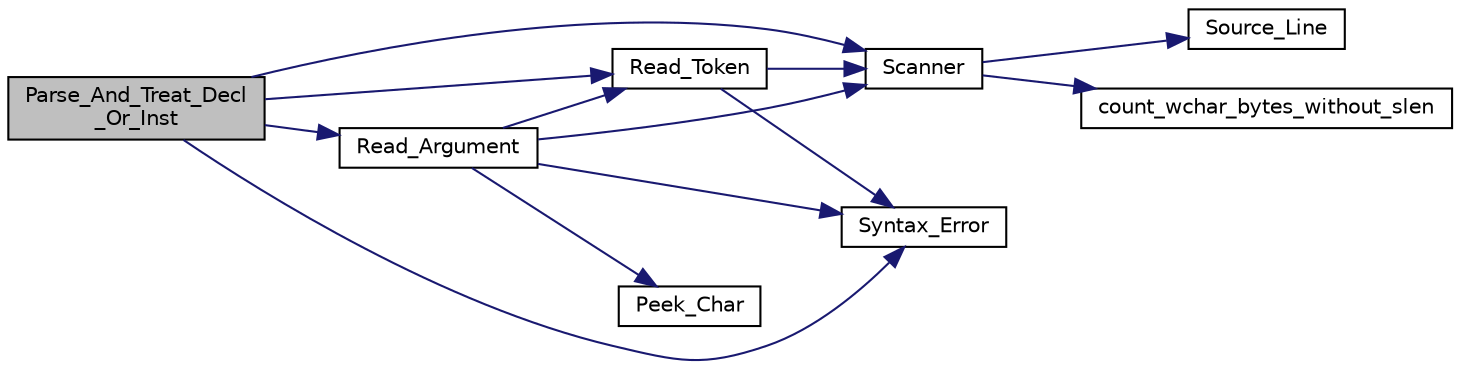 digraph "Parse_And_Treat_Decl_Or_Inst"
{
  edge [fontname="Helvetica",fontsize="10",labelfontname="Helvetica",labelfontsize="10"];
  node [fontname="Helvetica",fontsize="10",shape=record];
  rankdir="LR";
  Node1 [label="Parse_And_Treat_Decl\l_Or_Inst",height=0.2,width=0.4,color="black", fillcolor="grey75", style="filled", fontcolor="black"];
  Node1 -> Node2 [color="midnightblue",fontsize="10",style="solid",fontname="Helvetica"];
  Node2 [label="Scanner",height=0.2,width=0.4,color="black", fillcolor="white", style="filled",URL="$wam__parser_8c.html#a64fdc935c8fc1d423009fe985ae51cc8"];
  Node2 -> Node3 [color="midnightblue",fontsize="10",style="solid",fontname="Helvetica"];
  Node3 [label="Source_Line",height=0.2,width=0.4,color="black", fillcolor="white", style="filled",URL="$sparc64__any_8c.html#a2bd658adcb7b278aebdd8e39dd352d0f"];
  Node2 -> Node4 [color="midnightblue",fontsize="10",style="solid",fontname="Helvetica"];
  Node4 [label="count_wchar_bytes_without_slen",height=0.2,width=0.4,color="black", fillcolor="white", style="filled",URL="$pl__wchar_8c.html#a118e1ed8186e82a376d922702a7a8a82"];
  Node1 -> Node5 [color="midnightblue",fontsize="10",style="solid",fontname="Helvetica"];
  Node5 [label="Syntax_Error",height=0.2,width=0.4,color="black", fillcolor="white", style="filled",URL="$wam__parser_8c.html#a00f9ed3bd2f87261ec6e2f0fa667dfce"];
  Node1 -> Node6 [color="midnightblue",fontsize="10",style="solid",fontname="Helvetica"];
  Node6 [label="Read_Token",height=0.2,width=0.4,color="black", fillcolor="white", style="filled",URL="$wam__parser_8c.html#a9f06f8fc45440614661af1d86d3d6f56"];
  Node6 -> Node2 [color="midnightblue",fontsize="10",style="solid",fontname="Helvetica"];
  Node6 -> Node5 [color="midnightblue",fontsize="10",style="solid",fontname="Helvetica"];
  Node1 -> Node7 [color="midnightblue",fontsize="10",style="solid",fontname="Helvetica"];
  Node7 [label="Read_Argument",height=0.2,width=0.4,color="black", fillcolor="white", style="filled",URL="$wam__parser_8c.html#aa8a1c1096601e50a475d7f82b41562d9"];
  Node7 -> Node6 [color="midnightblue",fontsize="10",style="solid",fontname="Helvetica"];
  Node7 -> Node2 [color="midnightblue",fontsize="10",style="solid",fontname="Helvetica"];
  Node7 -> Node5 [color="midnightblue",fontsize="10",style="solid",fontname="Helvetica"];
  Node7 -> Node8 [color="midnightblue",fontsize="10",style="solid",fontname="Helvetica"];
  Node8 [label="Peek_Char",height=0.2,width=0.4,color="black", fillcolor="white", style="filled",URL="$wam__parser_8c.html#a22ad40923376159341c34e3b5e872d11"];
}
